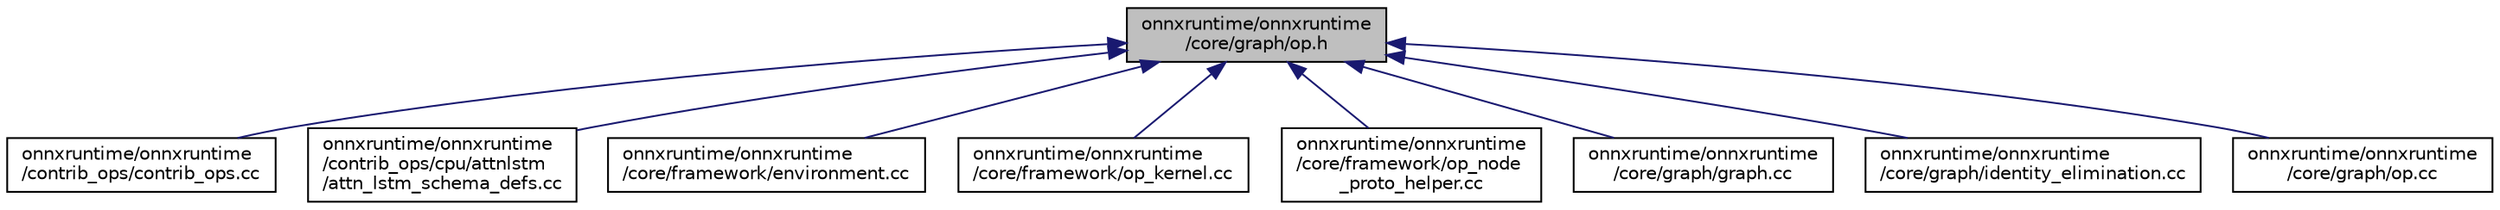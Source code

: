 digraph "onnxruntime/onnxruntime/core/graph/op.h"
{
  edge [fontname="Helvetica",fontsize="10",labelfontname="Helvetica",labelfontsize="10"];
  node [fontname="Helvetica",fontsize="10",shape=record];
  Node24 [label="onnxruntime/onnxruntime\l/core/graph/op.h",height=0.2,width=0.4,color="black", fillcolor="grey75", style="filled", fontcolor="black"];
  Node24 -> Node25 [dir="back",color="midnightblue",fontsize="10",style="solid",fontname="Helvetica"];
  Node25 [label="onnxruntime/onnxruntime\l/contrib_ops/contrib_ops.cc",height=0.2,width=0.4,color="black", fillcolor="white", style="filled",URL="$contrib__ops_8cc.html"];
  Node24 -> Node26 [dir="back",color="midnightblue",fontsize="10",style="solid",fontname="Helvetica"];
  Node26 [label="onnxruntime/onnxruntime\l/contrib_ops/cpu/attnlstm\l/attn_lstm_schema_defs.cc",height=0.2,width=0.4,color="black", fillcolor="white", style="filled",URL="$attn__lstm__schema__defs_8cc.html"];
  Node24 -> Node27 [dir="back",color="midnightblue",fontsize="10",style="solid",fontname="Helvetica"];
  Node27 [label="onnxruntime/onnxruntime\l/core/framework/environment.cc",height=0.2,width=0.4,color="black", fillcolor="white", style="filled",URL="$environment_8cc.html"];
  Node24 -> Node28 [dir="back",color="midnightblue",fontsize="10",style="solid",fontname="Helvetica"];
  Node28 [label="onnxruntime/onnxruntime\l/core/framework/op_kernel.cc",height=0.2,width=0.4,color="black", fillcolor="white", style="filled",URL="$op__kernel_8cc.html"];
  Node24 -> Node29 [dir="back",color="midnightblue",fontsize="10",style="solid",fontname="Helvetica"];
  Node29 [label="onnxruntime/onnxruntime\l/core/framework/op_node\l_proto_helper.cc",height=0.2,width=0.4,color="black", fillcolor="white", style="filled",URL="$op__node__proto__helper_8cc.html"];
  Node24 -> Node30 [dir="back",color="midnightblue",fontsize="10",style="solid",fontname="Helvetica"];
  Node30 [label="onnxruntime/onnxruntime\l/core/graph/graph.cc",height=0.2,width=0.4,color="black", fillcolor="white", style="filled",URL="$graph_8cc.html"];
  Node24 -> Node31 [dir="back",color="midnightblue",fontsize="10",style="solid",fontname="Helvetica"];
  Node31 [label="onnxruntime/onnxruntime\l/core/graph/identity_elimination.cc",height=0.2,width=0.4,color="black", fillcolor="white", style="filled",URL="$identity__elimination_8cc.html"];
  Node24 -> Node32 [dir="back",color="midnightblue",fontsize="10",style="solid",fontname="Helvetica"];
  Node32 [label="onnxruntime/onnxruntime\l/core/graph/op.cc",height=0.2,width=0.4,color="black", fillcolor="white", style="filled",URL="$op_8cc.html"];
}
